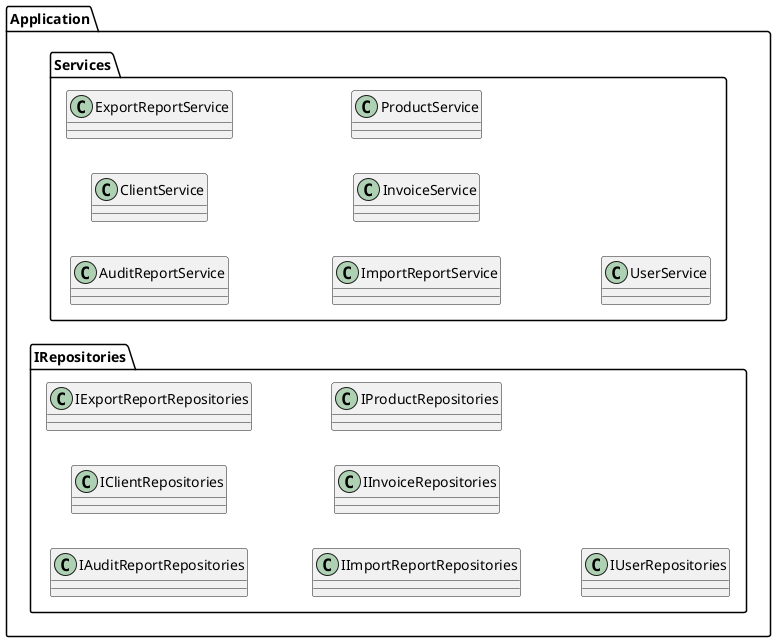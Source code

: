 @startuml Application
skinparam DefaultTextAlignment center
skinparam Linetype polyline
left to right direction

package Application {
    package Services {
        class AuditReportService
        class ClientService
        class ExportReportService
        class ImportReportService
        class InvoiceService
        class ProductService
        class UserService
    }

    package IRepositories {
        class IAuditReportRepositories
        class IClientRepositories
        class IExportReportRepositories
        class IImportReportRepositories
        class IInvoiceRepositories
        class IProductRepositories
        class IUserRepositories
    }
}
@enduml
